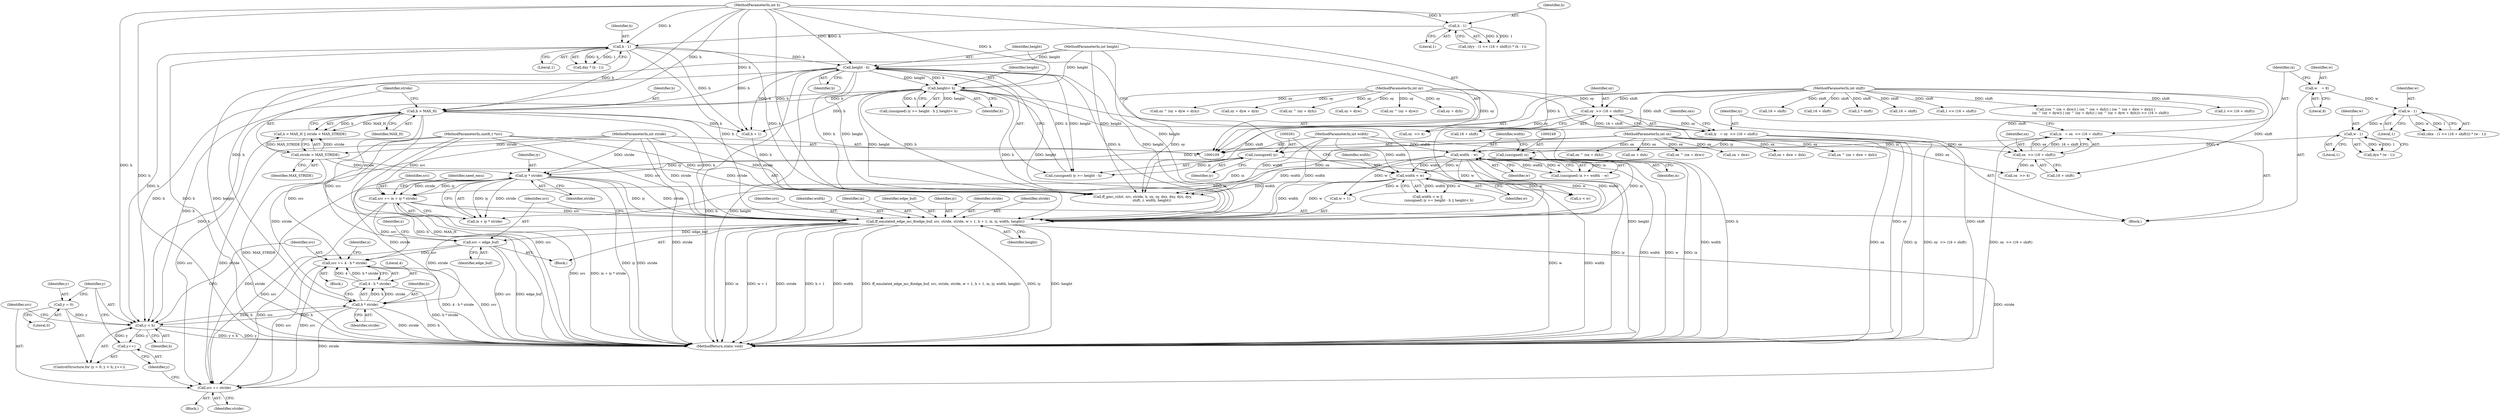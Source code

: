 digraph "0_FFmpeg_58cf31cee7a456057f337b3102a03206d833d5e8@pointer" {
"1000408" [label="(Call,src += 4 - h * stride)"];
"1000410" [label="(Call,4 - h * stride)"];
"1000412" [label="(Call,h * stride)"];
"1000399" [label="(Call,y < h)"];
"1000396" [label="(Call,y = 0)"];
"1000402" [label="(Call,y++)"];
"1000232" [label="(Call,h - 1)"];
"1000224" [label="(Call,h - 1)"];
"1000113" [label="(MethodParameterIn,int h)"];
"1000263" [label="(Call,height - h)"];
"1000123" [label="(MethodParameterIn,int height)"];
"1000266" [label="(Call,height< h)"];
"1000327" [label="(Call,h > MAX_H)"];
"1000354" [label="(Call,iy * stride)"];
"1000138" [label="(Call,iy   = oy  >> (16 + shift))"];
"1000140" [label="(Call,oy  >> (16 + shift))"];
"1000115" [label="(MethodParameterIn,int oy)"];
"1000120" [label="(MethodParameterIn,int shift)"];
"1000260" [label="(Call,(unsigned) iy)"];
"1000330" [label="(Call,stride > MAX_STRIDE)"];
"1000112" [label="(MethodParameterIn,int stride)"];
"1000360" [label="(Call,ff_emulated_edge_mc_8(edge_buf, src, stride, stride, w + 1, h + 1, ix, iy, width, height))"];
"1000350" [label="(Call,src += ix + iy * stride)"];
"1000248" [label="(Call,(unsigned) ix)"];
"1000130" [label="(Call,ix   = ox  >> (16 + shift))"];
"1000132" [label="(Call,ox  >> (16 + shift))"];
"1000114" [label="(MethodParameterIn,int ox)"];
"1000111" [label="(MethodParameterIn,uint8_t *src)"];
"1000251" [label="(Call,width  - w)"];
"1000122" [label="(MethodParameterIn,int width)"];
"1000240" [label="(Call,w - 1)"];
"1000210" [label="(Call,w - 1)"];
"1000126" [label="(Call,w    = 8)"];
"1000255" [label="(Call,width < w)"];
"1000375" [label="(Call,src = edge_buf)"];
"1000405" [label="(Call,src += stride)"];
"1000408" [label="(Call,src += 4 - h * stride)"];
"1000242" [label="(Literal,1)"];
"1000326" [label="(Call,h > MAX_H || stride > MAX_STRIDE)"];
"1000128" [label="(Literal,8)"];
"1000258" [label="(Call,(unsigned) iy >= height - h || height< h)"];
"1000311" [label="(Call,16 + shift)"];
"1000362" [label="(Identifier,src)"];
"1000257" [label="(Identifier,w)"];
"1000232" [label="(Call,h - 1)"];
"1000273" [label="(Call,ox ^ (ox + dxw))"];
"1000212" [label="(Literal,1)"];
"1000386" [label="(Identifier,x)"];
"1000373" [label="(Identifier,width)"];
"1000301" [label="(Call,oy + dyh)"];
"1000380" [label="(Identifier,x)"];
"1000141" [label="(Identifier,oy)"];
"1000210" [label="(Call,w - 1)"];
"1000219" [label="(Call,1 << (16 + shift))"];
"1000271" [label="(Call,((ox ^ (ox + dxw)) | (ox ^ (ox + dxh)) | (ox ^ (ox + dxw + dxh)) |\n         (oy ^ (oy + dyw)) | (oy ^ (oy + dyh)) | (oy ^ (oy + dyw + dyh))) >> (16 + shift))"];
"1000404" [label="(Block,)"];
"1000211" [label="(Identifier,w)"];
"1000124" [label="(Block,)"];
"1000410" [label="(Call,4 - h * stride)"];
"1000402" [label="(Call,y++)"];
"1000240" [label="(Call,w - 1)"];
"1000265" [label="(Identifier,h)"];
"1000304" [label="(Call,oy ^ (oy + dyw + dyh))"];
"1000275" [label="(Call,ox + dxw)"];
"1000233" [label="(Identifier,h)"];
"1000241" [label="(Identifier,w)"];
"1000115" [label="(MethodParameterIn,int oy)"];
"1000154" [label="(Call,oy  >> 4)"];
"1000306" [label="(Call,oy + dyw + dyh)"];
"1000132" [label="(Call,ox  >> (16 + shift))"];
"1000114" [label="(MethodParameterIn,int ox)"];
"1000234" [label="(Literal,1)"];
"1000356" [label="(Identifier,stride)"];
"1000395" [label="(ControlStructure,for (y = 0; y < h; y++))"];
"1000328" [label="(Identifier,h)"];
"1000352" [label="(Call,ix + iy * stride)"];
"1000123" [label="(MethodParameterIn,int height)"];
"1000126" [label="(Call,w    = 8)"];
"1000287" [label="(Call,ox + dxw + dxh)"];
"1000247" [label="(Call,(unsigned) ix >= width  - w)"];
"1000401" [label="(Identifier,h)"];
"1000334" [label="(Call,ff_gmc_c(dst, src, stride, h, ox, oy, dxx, dxy, dyx, dyy,\n                 shift, r, width, height))"];
"1000252" [label="(Identifier,width)"];
"1000398" [label="(Literal,0)"];
"1000331" [label="(Identifier,stride)"];
"1000371" [label="(Identifier,ix)"];
"1000256" [label="(Identifier,width)"];
"1000205" [label="(Call,1 << (16 + shift))"];
"1000248" [label="(Call,(unsigned) ix)"];
"1000414" [label="(Identifier,stride)"];
"1000251" [label="(Call,width  - w)"];
"1000120" [label="(MethodParameterIn,int shift)"];
"1000406" [label="(Identifier,src)"];
"1000142" [label="(Call,16 + shift)"];
"1000216" [label="(Call,(dyy - (1 << (16 + shift))) * (h - 1))"];
"1000264" [label="(Identifier,height)"];
"1000375" [label="(Call,src = edge_buf)"];
"1000407" [label="(Identifier,stride)"];
"1000400" [label="(Identifier,y)"];
"1000263" [label="(Call,height - h)"];
"1000226" [label="(Literal,1)"];
"1000365" [label="(Call,w + 1)"];
"1000260" [label="(Call,(unsigned) iy)"];
"1000361" [label="(Identifier,edge_buf)"];
"1000405" [label="(Call,src += stride)"];
"1000351" [label="(Identifier,src)"];
"1000285" [label="(Call,ox ^ (ox + dxw + dxh))"];
"1000279" [label="(Call,ox ^ (ox + dxh))"];
"1000250" [label="(Identifier,ix)"];
"1000224" [label="(Call,h - 1)"];
"1000330" [label="(Call,stride > MAX_STRIDE)"];
"1000122" [label="(MethodParameterIn,int width)"];
"1000281" [label="(Call,ox + dxh)"];
"1000130" [label="(Call,ix   = ox  >> (16 + shift))"];
"1000360" [label="(Call,ff_emulated_edge_mc_8(edge_buf, src, stride, stride, w + 1, h + 1, ix, iy, width, height))"];
"1000372" [label="(Identifier,iy)"];
"1000111" [label="(MethodParameterIn,uint8_t *src)"];
"1000359" [label="(Block,)"];
"1000148" [label="(Call,ox  >> 4)"];
"1000147" [label="(Identifier,oxs)"];
"1000354" [label="(Call,iy * stride)"];
"1000409" [label="(Identifier,src)"];
"1000230" [label="(Call,dxy * (h - 1))"];
"1000299" [label="(Call,oy ^ (oy + dyh))"];
"1000376" [label="(Identifier,src)"];
"1000133" [label="(Identifier,ox)"];
"1000131" [label="(Identifier,ix)"];
"1000127" [label="(Identifier,w)"];
"1000329" [label="(Identifier,MAX_H)"];
"1000253" [label="(Identifier,w)"];
"1000268" [label="(Identifier,h)"];
"1000358" [label="(Identifier,need_emu)"];
"1000368" [label="(Call,h + 1)"];
"1000408" [label="(Call,src += 4 - h * stride)"];
"1000134" [label="(Call,16 + shift)"];
"1000259" [label="(Call,(unsigned) iy >= height - h)"];
"1000262" [label="(Identifier,iy)"];
"1000403" [label="(Identifier,y)"];
"1000364" [label="(Identifier,stride)"];
"1000254" [label="(Call,width < w ||\n                     (unsigned) iy >= height - h || height< h)"];
"1000327" [label="(Call,h > MAX_H)"];
"1000139" [label="(Identifier,iy)"];
"1000388" [label="(Block,)"];
"1000382" [label="(Call,x < w)"];
"1000413" [label="(Identifier,h)"];
"1000355" [label="(Identifier,iy)"];
"1000374" [label="(Identifier,height)"];
"1000221" [label="(Call,16 + shift)"];
"1000267" [label="(Identifier,height)"];
"1000411" [label="(Literal,4)"];
"1000332" [label="(Identifier,MAX_STRIDE)"];
"1000225" [label="(Identifier,h)"];
"1000295" [label="(Call,oy + dyw)"];
"1000140" [label="(Call,oy  >> (16 + shift))"];
"1000113" [label="(MethodParameterIn,int h)"];
"1000138" [label="(Call,iy   = oy  >> (16 + shift))"];
"1000396" [label="(Call,y = 0)"];
"1000266" [label="(Call,height< h)"];
"1000207" [label="(Call,16 + shift)"];
"1000112" [label="(MethodParameterIn,int stride)"];
"1000293" [label="(Call,oy ^ (oy + dyw))"];
"1000255" [label="(Call,width < w)"];
"1000377" [label="(Identifier,edge_buf)"];
"1000397" [label="(Identifier,y)"];
"1000202" [label="(Call,(dxx - (1 << (16 + shift))) * (w - 1))"];
"1000350" [label="(Call,src += ix + iy * stride)"];
"1000399" [label="(Call,y < h)"];
"1000238" [label="(Call,dyx * (w - 1))"];
"1000412" [label="(Call,h * stride)"];
"1000415" [label="(MethodReturn,static void)"];
"1000193" [label="(Call,2 * shift)"];
"1000363" [label="(Identifier,stride)"];
"1000408" -> "1000388"  [label="AST: "];
"1000408" -> "1000410"  [label="CFG: "];
"1000409" -> "1000408"  [label="AST: "];
"1000410" -> "1000408"  [label="AST: "];
"1000386" -> "1000408"  [label="CFG: "];
"1000408" -> "1000415"  [label="DDG: src"];
"1000408" -> "1000415"  [label="DDG: 4 - h * stride"];
"1000408" -> "1000405"  [label="DDG: src"];
"1000410" -> "1000408"  [label="DDG: 4"];
"1000410" -> "1000408"  [label="DDG: h * stride"];
"1000375" -> "1000408"  [label="DDG: src"];
"1000350" -> "1000408"  [label="DDG: src"];
"1000405" -> "1000408"  [label="DDG: src"];
"1000111" -> "1000408"  [label="DDG: src"];
"1000410" -> "1000412"  [label="CFG: "];
"1000411" -> "1000410"  [label="AST: "];
"1000412" -> "1000410"  [label="AST: "];
"1000410" -> "1000415"  [label="DDG: h * stride"];
"1000412" -> "1000410"  [label="DDG: h"];
"1000412" -> "1000410"  [label="DDG: stride"];
"1000412" -> "1000414"  [label="CFG: "];
"1000413" -> "1000412"  [label="AST: "];
"1000414" -> "1000412"  [label="AST: "];
"1000412" -> "1000415"  [label="DDG: stride"];
"1000412" -> "1000415"  [label="DDG: h"];
"1000412" -> "1000399"  [label="DDG: h"];
"1000412" -> "1000405"  [label="DDG: stride"];
"1000399" -> "1000412"  [label="DDG: h"];
"1000113" -> "1000412"  [label="DDG: h"];
"1000354" -> "1000412"  [label="DDG: stride"];
"1000360" -> "1000412"  [label="DDG: stride"];
"1000112" -> "1000412"  [label="DDG: stride"];
"1000399" -> "1000395"  [label="AST: "];
"1000399" -> "1000401"  [label="CFG: "];
"1000400" -> "1000399"  [label="AST: "];
"1000401" -> "1000399"  [label="AST: "];
"1000406" -> "1000399"  [label="CFG: "];
"1000409" -> "1000399"  [label="CFG: "];
"1000399" -> "1000415"  [label="DDG: y"];
"1000399" -> "1000415"  [label="DDG: y < h"];
"1000396" -> "1000399"  [label="DDG: y"];
"1000402" -> "1000399"  [label="DDG: y"];
"1000232" -> "1000399"  [label="DDG: h"];
"1000263" -> "1000399"  [label="DDG: h"];
"1000266" -> "1000399"  [label="DDG: h"];
"1000327" -> "1000399"  [label="DDG: h"];
"1000113" -> "1000399"  [label="DDG: h"];
"1000399" -> "1000402"  [label="DDG: y"];
"1000396" -> "1000395"  [label="AST: "];
"1000396" -> "1000398"  [label="CFG: "];
"1000397" -> "1000396"  [label="AST: "];
"1000398" -> "1000396"  [label="AST: "];
"1000400" -> "1000396"  [label="CFG: "];
"1000402" -> "1000395"  [label="AST: "];
"1000402" -> "1000403"  [label="CFG: "];
"1000403" -> "1000402"  [label="AST: "];
"1000400" -> "1000402"  [label="CFG: "];
"1000232" -> "1000230"  [label="AST: "];
"1000232" -> "1000234"  [label="CFG: "];
"1000233" -> "1000232"  [label="AST: "];
"1000234" -> "1000232"  [label="AST: "];
"1000230" -> "1000232"  [label="CFG: "];
"1000232" -> "1000415"  [label="DDG: h"];
"1000232" -> "1000230"  [label="DDG: h"];
"1000232" -> "1000230"  [label="DDG: 1"];
"1000224" -> "1000232"  [label="DDG: h"];
"1000113" -> "1000232"  [label="DDG: h"];
"1000232" -> "1000263"  [label="DDG: h"];
"1000232" -> "1000327"  [label="DDG: h"];
"1000232" -> "1000334"  [label="DDG: h"];
"1000232" -> "1000360"  [label="DDG: h"];
"1000232" -> "1000368"  [label="DDG: h"];
"1000224" -> "1000216"  [label="AST: "];
"1000224" -> "1000226"  [label="CFG: "];
"1000225" -> "1000224"  [label="AST: "];
"1000226" -> "1000224"  [label="AST: "];
"1000216" -> "1000224"  [label="CFG: "];
"1000224" -> "1000216"  [label="DDG: h"];
"1000224" -> "1000216"  [label="DDG: 1"];
"1000113" -> "1000224"  [label="DDG: h"];
"1000113" -> "1000109"  [label="AST: "];
"1000113" -> "1000415"  [label="DDG: h"];
"1000113" -> "1000263"  [label="DDG: h"];
"1000113" -> "1000266"  [label="DDG: h"];
"1000113" -> "1000327"  [label="DDG: h"];
"1000113" -> "1000334"  [label="DDG: h"];
"1000113" -> "1000360"  [label="DDG: h"];
"1000113" -> "1000368"  [label="DDG: h"];
"1000263" -> "1000259"  [label="AST: "];
"1000263" -> "1000265"  [label="CFG: "];
"1000264" -> "1000263"  [label="AST: "];
"1000265" -> "1000263"  [label="AST: "];
"1000259" -> "1000263"  [label="CFG: "];
"1000263" -> "1000415"  [label="DDG: h"];
"1000263" -> "1000415"  [label="DDG: height"];
"1000263" -> "1000259"  [label="DDG: height"];
"1000263" -> "1000259"  [label="DDG: h"];
"1000123" -> "1000263"  [label="DDG: height"];
"1000263" -> "1000266"  [label="DDG: height"];
"1000263" -> "1000266"  [label="DDG: h"];
"1000263" -> "1000327"  [label="DDG: h"];
"1000263" -> "1000334"  [label="DDG: h"];
"1000263" -> "1000334"  [label="DDG: height"];
"1000263" -> "1000360"  [label="DDG: h"];
"1000263" -> "1000360"  [label="DDG: height"];
"1000263" -> "1000368"  [label="DDG: h"];
"1000123" -> "1000109"  [label="AST: "];
"1000123" -> "1000415"  [label="DDG: height"];
"1000123" -> "1000266"  [label="DDG: height"];
"1000123" -> "1000334"  [label="DDG: height"];
"1000123" -> "1000360"  [label="DDG: height"];
"1000266" -> "1000258"  [label="AST: "];
"1000266" -> "1000268"  [label="CFG: "];
"1000267" -> "1000266"  [label="AST: "];
"1000268" -> "1000266"  [label="AST: "];
"1000258" -> "1000266"  [label="CFG: "];
"1000266" -> "1000415"  [label="DDG: height"];
"1000266" -> "1000415"  [label="DDG: h"];
"1000266" -> "1000258"  [label="DDG: height"];
"1000266" -> "1000258"  [label="DDG: h"];
"1000266" -> "1000327"  [label="DDG: h"];
"1000266" -> "1000334"  [label="DDG: h"];
"1000266" -> "1000334"  [label="DDG: height"];
"1000266" -> "1000360"  [label="DDG: h"];
"1000266" -> "1000360"  [label="DDG: height"];
"1000266" -> "1000368"  [label="DDG: h"];
"1000327" -> "1000326"  [label="AST: "];
"1000327" -> "1000329"  [label="CFG: "];
"1000328" -> "1000327"  [label="AST: "];
"1000329" -> "1000327"  [label="AST: "];
"1000331" -> "1000327"  [label="CFG: "];
"1000326" -> "1000327"  [label="CFG: "];
"1000327" -> "1000415"  [label="DDG: h"];
"1000327" -> "1000415"  [label="DDG: MAX_H"];
"1000327" -> "1000326"  [label="DDG: h"];
"1000327" -> "1000326"  [label="DDG: MAX_H"];
"1000327" -> "1000334"  [label="DDG: h"];
"1000327" -> "1000360"  [label="DDG: h"];
"1000327" -> "1000368"  [label="DDG: h"];
"1000354" -> "1000352"  [label="AST: "];
"1000354" -> "1000356"  [label="CFG: "];
"1000355" -> "1000354"  [label="AST: "];
"1000356" -> "1000354"  [label="AST: "];
"1000352" -> "1000354"  [label="CFG: "];
"1000354" -> "1000415"  [label="DDG: stride"];
"1000354" -> "1000415"  [label="DDG: iy"];
"1000354" -> "1000350"  [label="DDG: iy"];
"1000354" -> "1000350"  [label="DDG: stride"];
"1000354" -> "1000352"  [label="DDG: iy"];
"1000354" -> "1000352"  [label="DDG: stride"];
"1000138" -> "1000354"  [label="DDG: iy"];
"1000260" -> "1000354"  [label="DDG: iy"];
"1000330" -> "1000354"  [label="DDG: stride"];
"1000112" -> "1000354"  [label="DDG: stride"];
"1000354" -> "1000360"  [label="DDG: stride"];
"1000354" -> "1000360"  [label="DDG: iy"];
"1000354" -> "1000405"  [label="DDG: stride"];
"1000138" -> "1000124"  [label="AST: "];
"1000138" -> "1000140"  [label="CFG: "];
"1000139" -> "1000138"  [label="AST: "];
"1000140" -> "1000138"  [label="AST: "];
"1000147" -> "1000138"  [label="CFG: "];
"1000138" -> "1000415"  [label="DDG: iy"];
"1000138" -> "1000415"  [label="DDG: oy  >> (16 + shift)"];
"1000140" -> "1000138"  [label="DDG: oy"];
"1000140" -> "1000138"  [label="DDG: 16 + shift"];
"1000138" -> "1000260"  [label="DDG: iy"];
"1000140" -> "1000142"  [label="CFG: "];
"1000141" -> "1000140"  [label="AST: "];
"1000142" -> "1000140"  [label="AST: "];
"1000115" -> "1000140"  [label="DDG: oy"];
"1000120" -> "1000140"  [label="DDG: shift"];
"1000140" -> "1000154"  [label="DDG: oy"];
"1000115" -> "1000109"  [label="AST: "];
"1000115" -> "1000415"  [label="DDG: oy"];
"1000115" -> "1000154"  [label="DDG: oy"];
"1000115" -> "1000293"  [label="DDG: oy"];
"1000115" -> "1000295"  [label="DDG: oy"];
"1000115" -> "1000299"  [label="DDG: oy"];
"1000115" -> "1000301"  [label="DDG: oy"];
"1000115" -> "1000304"  [label="DDG: oy"];
"1000115" -> "1000306"  [label="DDG: oy"];
"1000115" -> "1000334"  [label="DDG: oy"];
"1000120" -> "1000109"  [label="AST: "];
"1000120" -> "1000415"  [label="DDG: shift"];
"1000120" -> "1000132"  [label="DDG: shift"];
"1000120" -> "1000134"  [label="DDG: shift"];
"1000120" -> "1000142"  [label="DDG: shift"];
"1000120" -> "1000193"  [label="DDG: shift"];
"1000120" -> "1000205"  [label="DDG: shift"];
"1000120" -> "1000207"  [label="DDG: shift"];
"1000120" -> "1000219"  [label="DDG: shift"];
"1000120" -> "1000221"  [label="DDG: shift"];
"1000120" -> "1000271"  [label="DDG: shift"];
"1000120" -> "1000311"  [label="DDG: shift"];
"1000120" -> "1000334"  [label="DDG: shift"];
"1000260" -> "1000259"  [label="AST: "];
"1000260" -> "1000262"  [label="CFG: "];
"1000261" -> "1000260"  [label="AST: "];
"1000262" -> "1000260"  [label="AST: "];
"1000264" -> "1000260"  [label="CFG: "];
"1000260" -> "1000415"  [label="DDG: iy"];
"1000260" -> "1000259"  [label="DDG: iy"];
"1000330" -> "1000326"  [label="AST: "];
"1000330" -> "1000332"  [label="CFG: "];
"1000331" -> "1000330"  [label="AST: "];
"1000332" -> "1000330"  [label="AST: "];
"1000326" -> "1000330"  [label="CFG: "];
"1000330" -> "1000415"  [label="DDG: MAX_STRIDE"];
"1000330" -> "1000326"  [label="DDG: stride"];
"1000330" -> "1000326"  [label="DDG: MAX_STRIDE"];
"1000112" -> "1000330"  [label="DDG: stride"];
"1000330" -> "1000334"  [label="DDG: stride"];
"1000112" -> "1000109"  [label="AST: "];
"1000112" -> "1000415"  [label="DDG: stride"];
"1000112" -> "1000334"  [label="DDG: stride"];
"1000112" -> "1000360"  [label="DDG: stride"];
"1000112" -> "1000405"  [label="DDG: stride"];
"1000360" -> "1000359"  [label="AST: "];
"1000360" -> "1000374"  [label="CFG: "];
"1000361" -> "1000360"  [label="AST: "];
"1000362" -> "1000360"  [label="AST: "];
"1000363" -> "1000360"  [label="AST: "];
"1000364" -> "1000360"  [label="AST: "];
"1000365" -> "1000360"  [label="AST: "];
"1000368" -> "1000360"  [label="AST: "];
"1000371" -> "1000360"  [label="AST: "];
"1000372" -> "1000360"  [label="AST: "];
"1000373" -> "1000360"  [label="AST: "];
"1000374" -> "1000360"  [label="AST: "];
"1000376" -> "1000360"  [label="CFG: "];
"1000360" -> "1000415"  [label="DDG: w + 1"];
"1000360" -> "1000415"  [label="DDG: stride"];
"1000360" -> "1000415"  [label="DDG: h + 1"];
"1000360" -> "1000415"  [label="DDG: width"];
"1000360" -> "1000415"  [label="DDG: ff_emulated_edge_mc_8(edge_buf, src, stride, stride, w + 1, h + 1, ix, iy, width, height)"];
"1000360" -> "1000415"  [label="DDG: iy"];
"1000360" -> "1000415"  [label="DDG: height"];
"1000360" -> "1000415"  [label="DDG: ix"];
"1000350" -> "1000360"  [label="DDG: src"];
"1000111" -> "1000360"  [label="DDG: src"];
"1000251" -> "1000360"  [label="DDG: w"];
"1000251" -> "1000360"  [label="DDG: width"];
"1000255" -> "1000360"  [label="DDG: w"];
"1000255" -> "1000360"  [label="DDG: width"];
"1000248" -> "1000360"  [label="DDG: ix"];
"1000122" -> "1000360"  [label="DDG: width"];
"1000360" -> "1000375"  [label="DDG: edge_buf"];
"1000360" -> "1000405"  [label="DDG: stride"];
"1000350" -> "1000124"  [label="AST: "];
"1000350" -> "1000352"  [label="CFG: "];
"1000351" -> "1000350"  [label="AST: "];
"1000352" -> "1000350"  [label="AST: "];
"1000358" -> "1000350"  [label="CFG: "];
"1000350" -> "1000415"  [label="DDG: src"];
"1000350" -> "1000415"  [label="DDG: ix + iy * stride"];
"1000248" -> "1000350"  [label="DDG: ix"];
"1000111" -> "1000350"  [label="DDG: src"];
"1000350" -> "1000405"  [label="DDG: src"];
"1000248" -> "1000247"  [label="AST: "];
"1000248" -> "1000250"  [label="CFG: "];
"1000249" -> "1000248"  [label="AST: "];
"1000250" -> "1000248"  [label="AST: "];
"1000252" -> "1000248"  [label="CFG: "];
"1000248" -> "1000415"  [label="DDG: ix"];
"1000248" -> "1000247"  [label="DDG: ix"];
"1000130" -> "1000248"  [label="DDG: ix"];
"1000248" -> "1000352"  [label="DDG: ix"];
"1000130" -> "1000124"  [label="AST: "];
"1000130" -> "1000132"  [label="CFG: "];
"1000131" -> "1000130"  [label="AST: "];
"1000132" -> "1000130"  [label="AST: "];
"1000139" -> "1000130"  [label="CFG: "];
"1000130" -> "1000415"  [label="DDG: ox  >> (16 + shift)"];
"1000132" -> "1000130"  [label="DDG: ox"];
"1000132" -> "1000130"  [label="DDG: 16 + shift"];
"1000132" -> "1000134"  [label="CFG: "];
"1000133" -> "1000132"  [label="AST: "];
"1000134" -> "1000132"  [label="AST: "];
"1000114" -> "1000132"  [label="DDG: ox"];
"1000132" -> "1000148"  [label="DDG: ox"];
"1000114" -> "1000109"  [label="AST: "];
"1000114" -> "1000415"  [label="DDG: ox"];
"1000114" -> "1000148"  [label="DDG: ox"];
"1000114" -> "1000273"  [label="DDG: ox"];
"1000114" -> "1000275"  [label="DDG: ox"];
"1000114" -> "1000279"  [label="DDG: ox"];
"1000114" -> "1000281"  [label="DDG: ox"];
"1000114" -> "1000285"  [label="DDG: ox"];
"1000114" -> "1000287"  [label="DDG: ox"];
"1000114" -> "1000334"  [label="DDG: ox"];
"1000111" -> "1000109"  [label="AST: "];
"1000111" -> "1000415"  [label="DDG: src"];
"1000111" -> "1000334"  [label="DDG: src"];
"1000111" -> "1000375"  [label="DDG: src"];
"1000111" -> "1000405"  [label="DDG: src"];
"1000251" -> "1000247"  [label="AST: "];
"1000251" -> "1000253"  [label="CFG: "];
"1000252" -> "1000251"  [label="AST: "];
"1000253" -> "1000251"  [label="AST: "];
"1000247" -> "1000251"  [label="CFG: "];
"1000251" -> "1000415"  [label="DDG: w"];
"1000251" -> "1000415"  [label="DDG: width"];
"1000251" -> "1000247"  [label="DDG: width"];
"1000251" -> "1000247"  [label="DDG: w"];
"1000122" -> "1000251"  [label="DDG: width"];
"1000240" -> "1000251"  [label="DDG: w"];
"1000251" -> "1000255"  [label="DDG: width"];
"1000251" -> "1000255"  [label="DDG: w"];
"1000251" -> "1000334"  [label="DDG: width"];
"1000251" -> "1000365"  [label="DDG: w"];
"1000251" -> "1000382"  [label="DDG: w"];
"1000122" -> "1000109"  [label="AST: "];
"1000122" -> "1000415"  [label="DDG: width"];
"1000122" -> "1000255"  [label="DDG: width"];
"1000122" -> "1000334"  [label="DDG: width"];
"1000240" -> "1000238"  [label="AST: "];
"1000240" -> "1000242"  [label="CFG: "];
"1000241" -> "1000240"  [label="AST: "];
"1000242" -> "1000240"  [label="AST: "];
"1000238" -> "1000240"  [label="CFG: "];
"1000240" -> "1000238"  [label="DDG: w"];
"1000240" -> "1000238"  [label="DDG: 1"];
"1000210" -> "1000240"  [label="DDG: w"];
"1000210" -> "1000202"  [label="AST: "];
"1000210" -> "1000212"  [label="CFG: "];
"1000211" -> "1000210"  [label="AST: "];
"1000212" -> "1000210"  [label="AST: "];
"1000202" -> "1000210"  [label="CFG: "];
"1000210" -> "1000202"  [label="DDG: w"];
"1000210" -> "1000202"  [label="DDG: 1"];
"1000126" -> "1000210"  [label="DDG: w"];
"1000126" -> "1000124"  [label="AST: "];
"1000126" -> "1000128"  [label="CFG: "];
"1000127" -> "1000126"  [label="AST: "];
"1000128" -> "1000126"  [label="AST: "];
"1000131" -> "1000126"  [label="CFG: "];
"1000255" -> "1000254"  [label="AST: "];
"1000255" -> "1000257"  [label="CFG: "];
"1000256" -> "1000255"  [label="AST: "];
"1000257" -> "1000255"  [label="AST: "];
"1000261" -> "1000255"  [label="CFG: "];
"1000254" -> "1000255"  [label="CFG: "];
"1000255" -> "1000415"  [label="DDG: w"];
"1000255" -> "1000415"  [label="DDG: width"];
"1000255" -> "1000254"  [label="DDG: width"];
"1000255" -> "1000254"  [label="DDG: w"];
"1000255" -> "1000334"  [label="DDG: width"];
"1000255" -> "1000365"  [label="DDG: w"];
"1000255" -> "1000382"  [label="DDG: w"];
"1000375" -> "1000359"  [label="AST: "];
"1000375" -> "1000377"  [label="CFG: "];
"1000376" -> "1000375"  [label="AST: "];
"1000377" -> "1000375"  [label="AST: "];
"1000380" -> "1000375"  [label="CFG: "];
"1000375" -> "1000415"  [label="DDG: src"];
"1000375" -> "1000415"  [label="DDG: edge_buf"];
"1000375" -> "1000405"  [label="DDG: src"];
"1000405" -> "1000404"  [label="AST: "];
"1000405" -> "1000407"  [label="CFG: "];
"1000406" -> "1000405"  [label="AST: "];
"1000407" -> "1000405"  [label="AST: "];
"1000403" -> "1000405"  [label="CFG: "];
}
